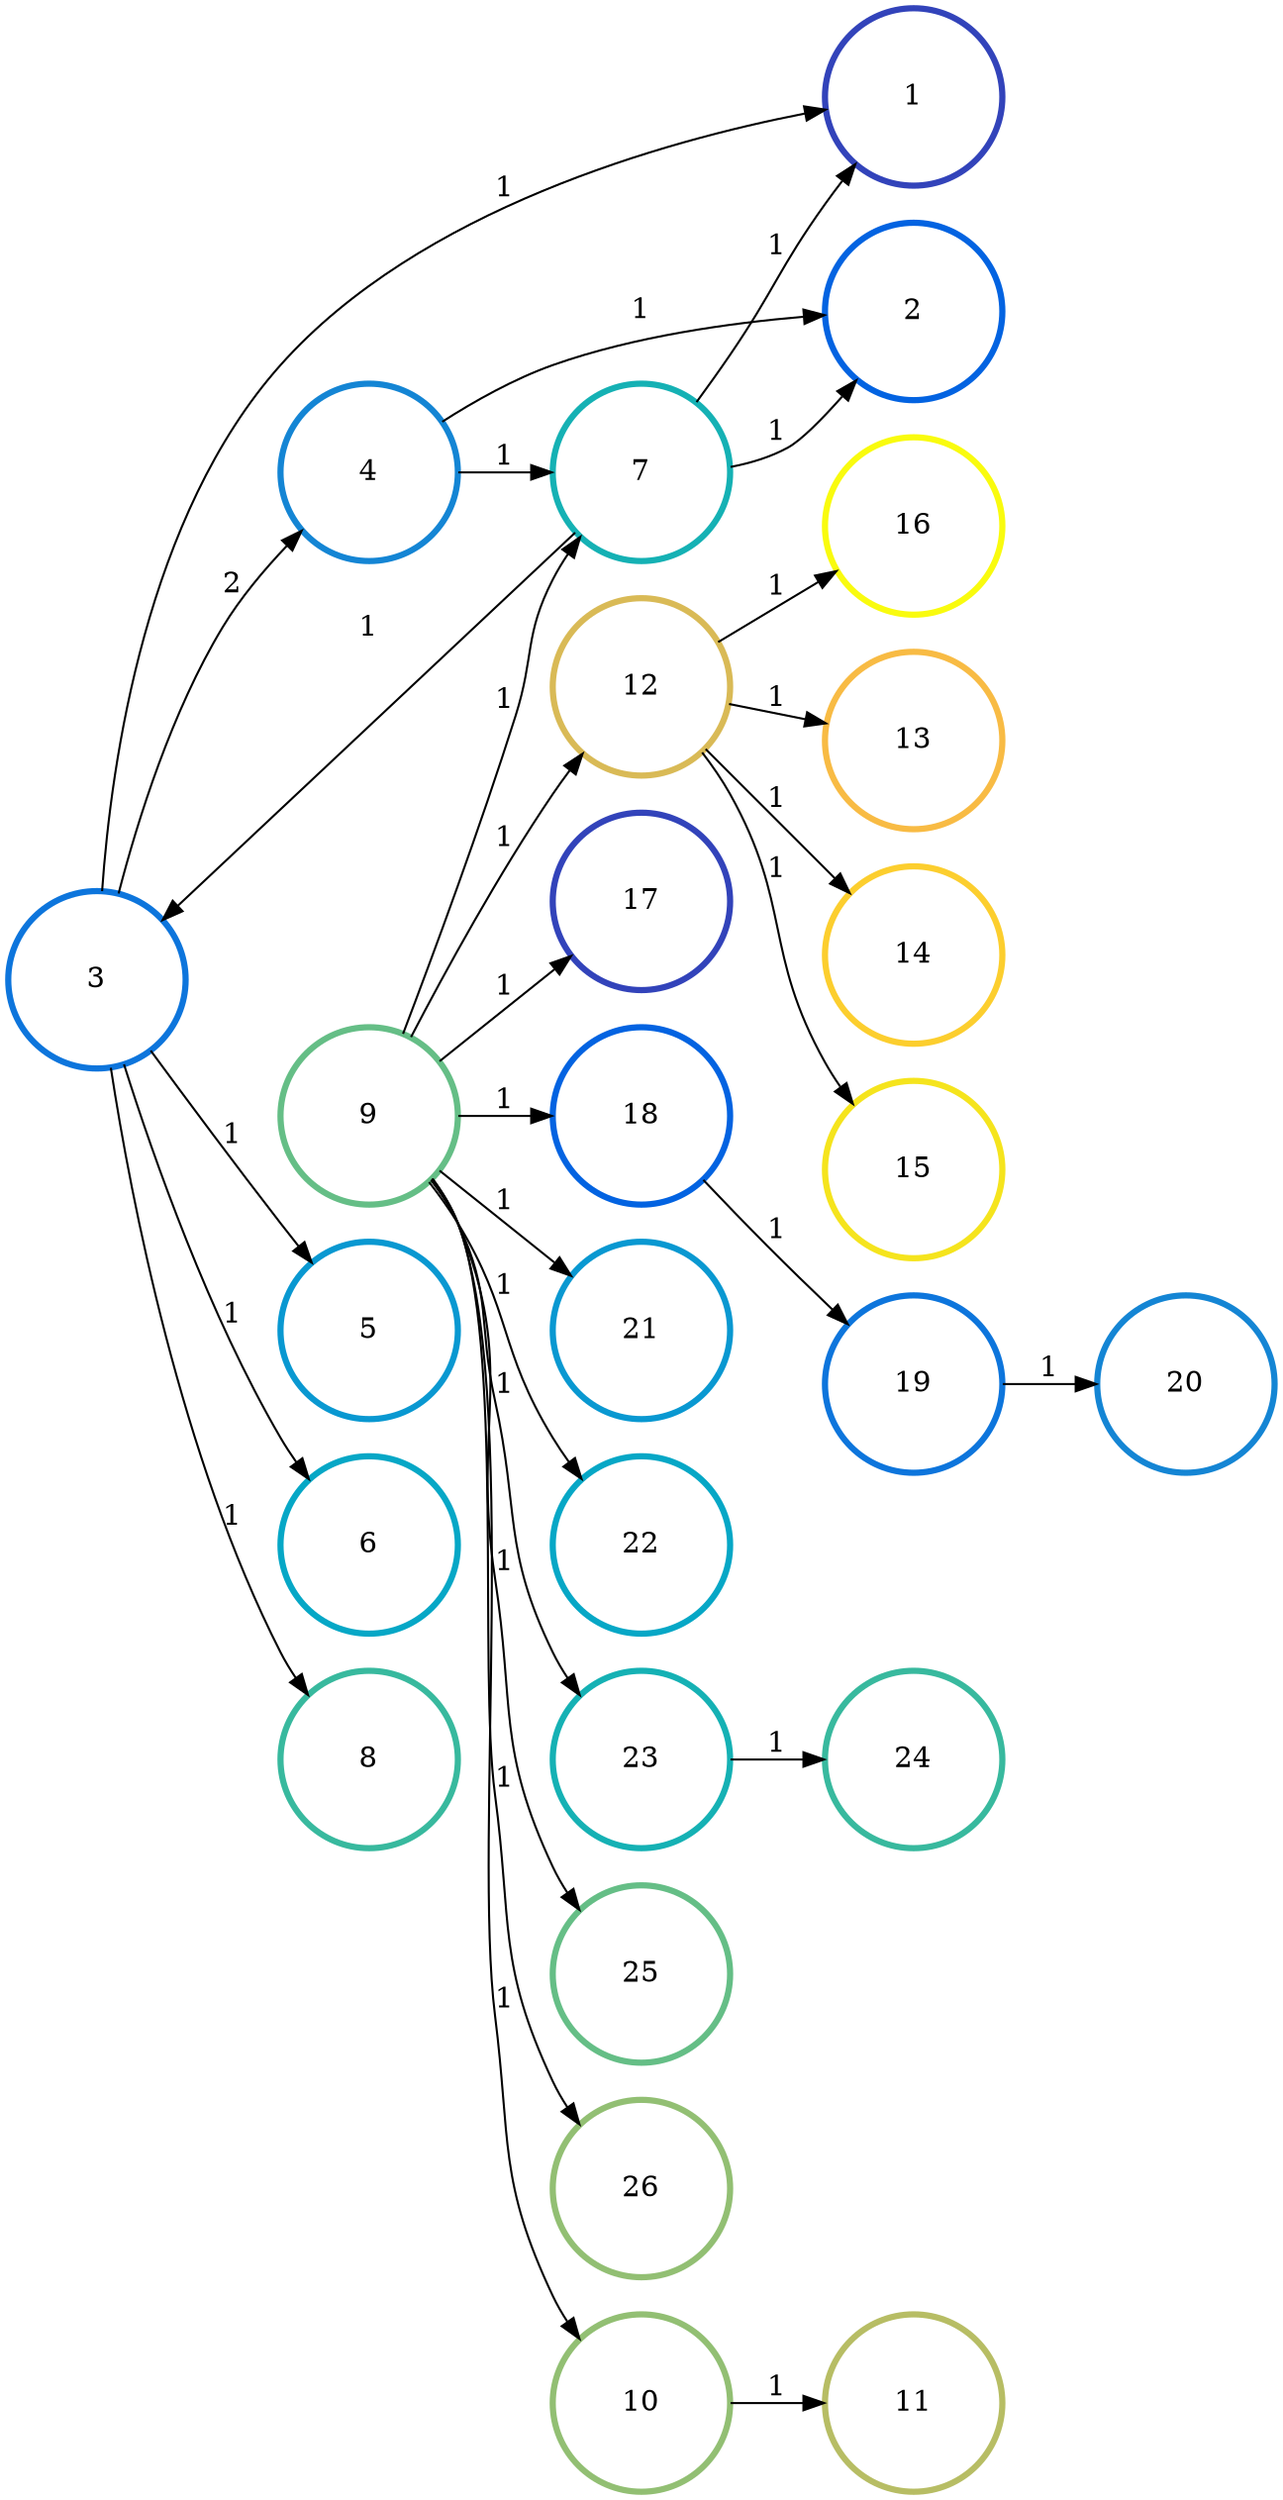 digraph N {
	overlap="false"
	rankdir="LR"
	0 [label="1",width=1.2,height=1.2,style="",penwidth=3,color="#3243BA"]
	1 [label="2",width=1.2,height=1.2,style="",penwidth=3,color="#0363E1"]
	2 [label="3",width=1.2,height=1.2,style="",penwidth=3,color="#0D75DC"]
	3 [label="4",width=1.2,height=1.2,style="",penwidth=3,color="#1485D4"]
	4 [label="5",width=1.2,height=1.2,style="",penwidth=3,color="#0998D1"]
	5 [label="6",width=1.2,height=1.2,style="",penwidth=3,color="#06A7C6"]
	6 [label="7",width=1.2,height=1.2,style="",penwidth=3,color="#15B1B4"]
	7 [label="8",width=1.2,height=1.2,style="",penwidth=3,color="#38B99E"]
	8 [label="9",width=1.2,height=1.2,style="",penwidth=3,color="#65BE86"]
	9 [label="10",width=1.2,height=1.2,style="",penwidth=3,color="#92BF73"]
	10 [label="11",width=1.2,height=1.2,style="",penwidth=3,color="#B7BD64"]
	11 [label="12",width=1.2,height=1.2,style="",penwidth=3,color="#D9BA56"]
	12 [label="13",width=1.2,height=1.2,style="",penwidth=3,color="#F8BB44"]
	13 [label="14",width=1.2,height=1.2,style="",penwidth=3,color="#FCCE2E"]
	14 [label="15",width=1.2,height=1.2,style="",penwidth=3,color="#F5E41D"]
	15 [label="16",width=1.2,height=1.2,style="",penwidth=3,color="#F9FB0E"]
	16 [label="17",width=1.2,height=1.2,style="",penwidth=3,color="#3243BA"]
	17 [label="18",width=1.2,height=1.2,style="",penwidth=3,color="#0363E1"]
	18 [label="19",width=1.2,height=1.2,style="",penwidth=3,color="#0D75DC"]
	19 [label="20",width=1.2,height=1.2,style="",penwidth=3,color="#1485D4"]
	20 [label="21",width=1.2,height=1.2,style="",penwidth=3,color="#0998D1"]
	21 [label="22",width=1.2,height=1.2,style="",penwidth=3,color="#06A7C6"]
	22 [label="23",width=1.2,height=1.2,style="",penwidth=3,color="#15B1B4"]
	23 [label="24",width=1.2,height=1.2,style="",penwidth=3,color="#38B99E"]
	24 [label="25",width=1.2,height=1.2,style="",penwidth=3,color="#65BE86"]
	25 [label="26",width=1.2,height=1.2,style="",penwidth=3,color="#92BF73"]
	2 -> 0 [penwidth=1,color=black,label="1"]
	2 -> 3 [penwidth=1,color=black,label="2"]
	2 -> 4 [penwidth=1,color=black,label="1"]
	2 -> 5 [penwidth=1,color=black,label="1"]
	2 -> 7 [penwidth=1,color=black,label="1"]
	3 -> 1 [penwidth=1,color=black,label="1"]
	3 -> 6 [penwidth=1,color=black,label="1"]
	6 -> 0 [penwidth=1,color=black,label="1"]
	6 -> 1 [penwidth=1,color=black,label="1"]
	6 -> 2 [penwidth=1,color=black,label="1"]
	8 -> 6 [penwidth=1,color=black,label="1"]
	8 -> 9 [penwidth=1,color=black,label="1"]
	8 -> 11 [penwidth=1,color=black,label="1"]
	8 -> 16 [penwidth=1,color=black,label="1"]
	8 -> 17 [penwidth=1,color=black,label="1"]
	8 -> 20 [penwidth=1,color=black,label="1"]
	8 -> 21 [penwidth=1,color=black,label="1"]
	8 -> 22 [penwidth=1,color=black,label="1"]
	8 -> 24 [penwidth=1,color=black,label="1"]
	8 -> 25 [penwidth=1,color=black,label="1"]
	9 -> 10 [penwidth=1,color=black,label="1"]
	11 -> 12 [penwidth=1,color=black,label="1"]
	11 -> 13 [penwidth=1,color=black,label="1"]
	11 -> 14 [penwidth=1,color=black,label="1"]
	11 -> 15 [penwidth=1,color=black,label="1"]
	17 -> 18 [penwidth=1,color=black,label="1"]
	18 -> 19 [penwidth=1,color=black,label="1"]
	22 -> 23 [penwidth=1,color=black,label="1"]
}
